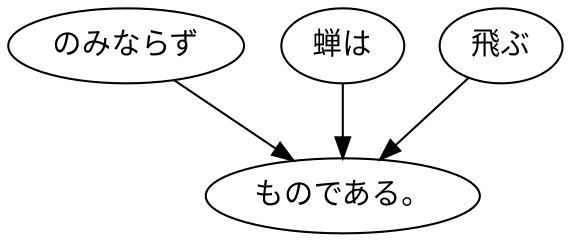 digraph graph4035 {
	node0 [label="のみならず"];
	node1 [label="蝉は"];
	node2 [label="飛ぶ"];
	node3 [label="ものである。"];
	node0 -> node3;
	node1 -> node3;
	node2 -> node3;
}
